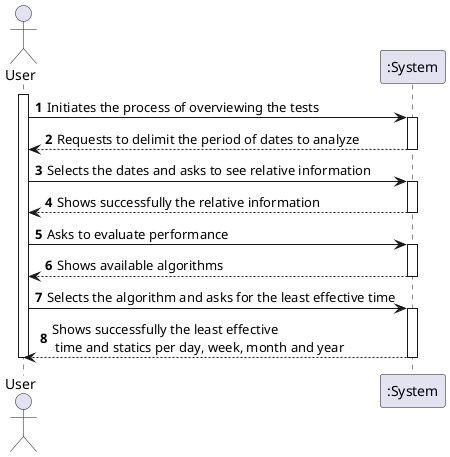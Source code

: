 @startuml
autonumber
actor "User" as User

activate User
User -> ":System" : Initiates the process of overviewing the tests
activate ":System"

":System" --> User : Requests to delimit the period of dates to analyze
deactivate ":System"

User -> ":System" : Selects the dates and asks to see relative information
activate ":System"

":System" --> User : Shows successfully the relative information
deactivate ":System"

User -> ":System" : Asks to evaluate performance
activate ":System"
":System" --> User : Shows available algorithms
deactivate ":System"

User -> ":System" : Selects the algorithm and asks for the least effective time
activate ":System"
":System" --> User :Shows successfully the least effective\n time and statics per day, week, month and year
deactivate ":System"

deactivate User

@enduml